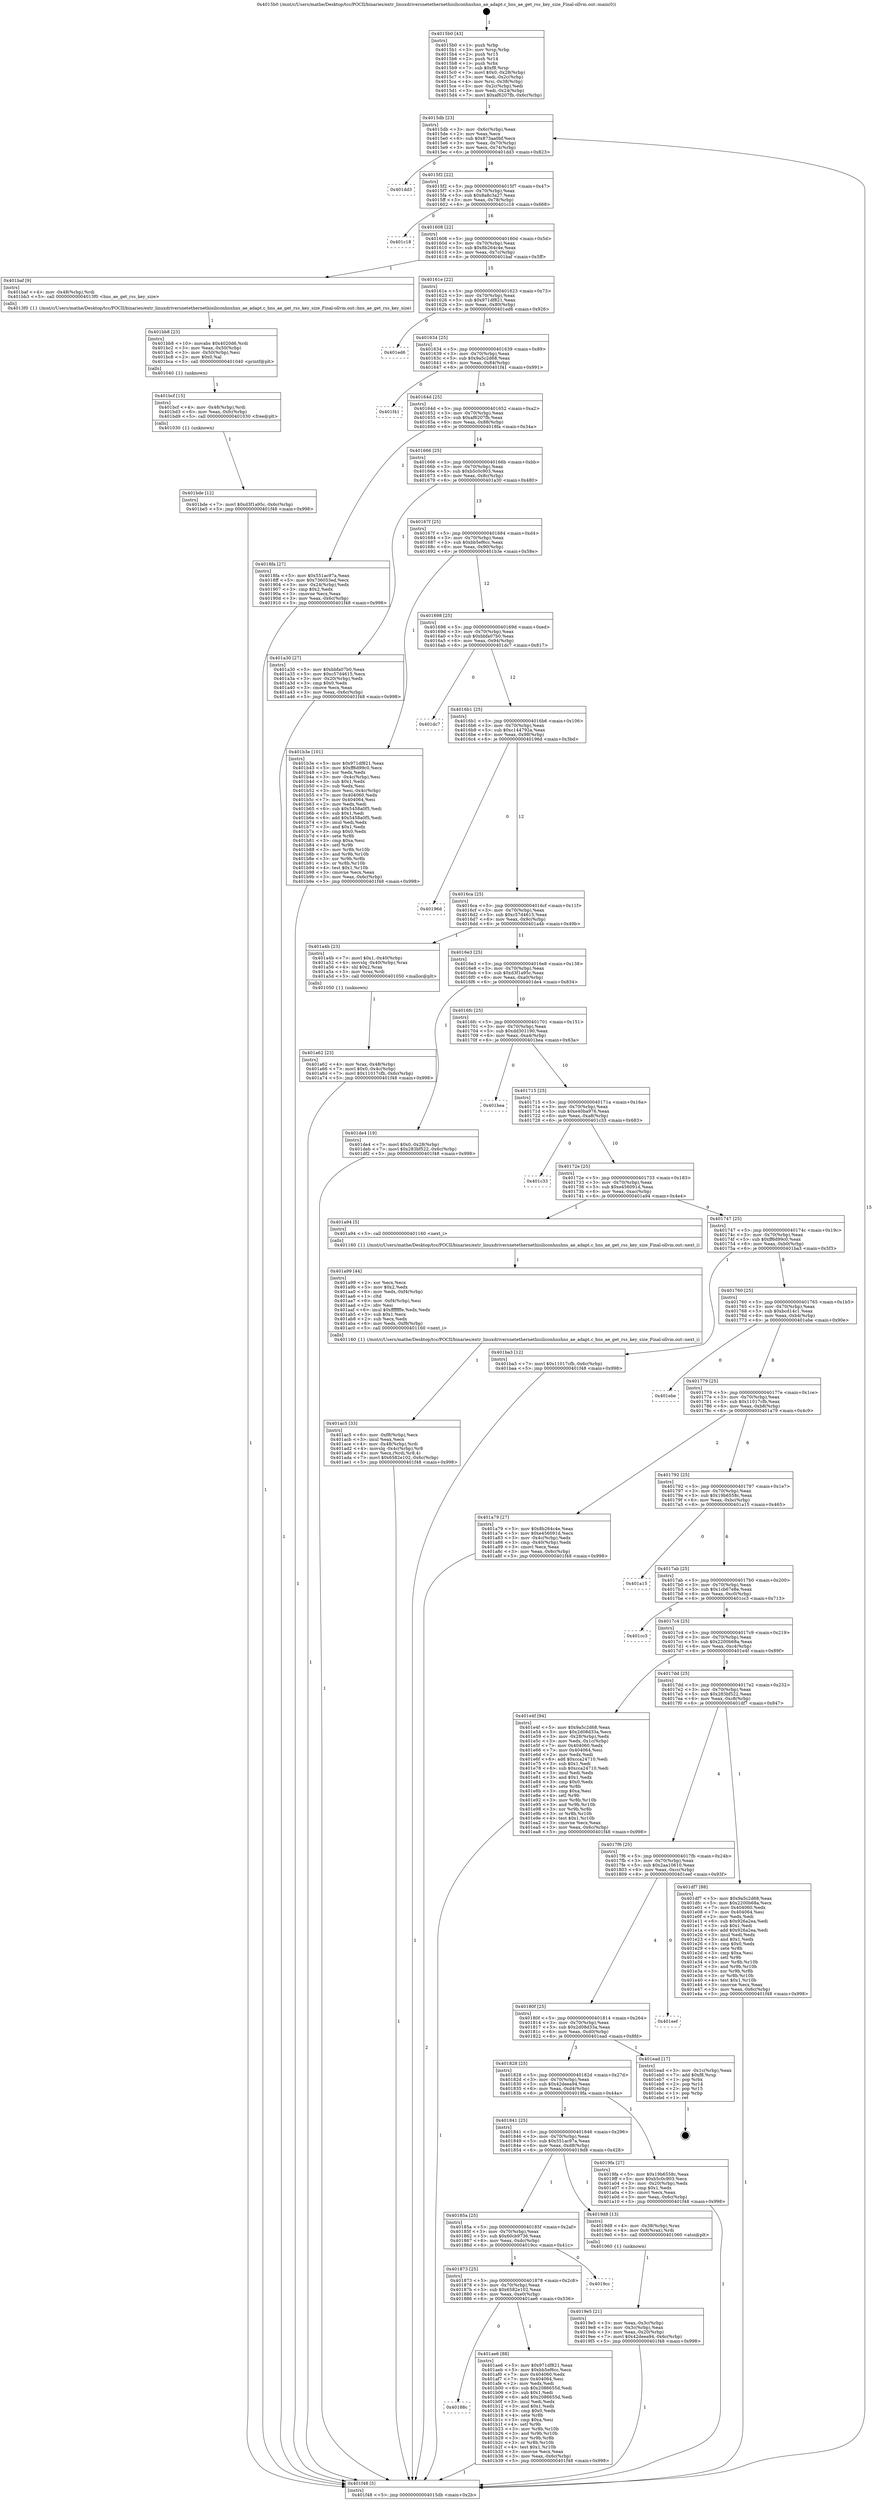 digraph "0x4015b0" {
  label = "0x4015b0 (/mnt/c/Users/mathe/Desktop/tcc/POCII/binaries/extr_linuxdriversnetethernethisiliconhnshns_ae_adapt.c_hns_ae_get_rss_key_size_Final-ollvm.out::main(0))"
  labelloc = "t"
  node[shape=record]

  Entry [label="",width=0.3,height=0.3,shape=circle,fillcolor=black,style=filled]
  "0x4015db" [label="{
     0x4015db [23]\l
     | [instrs]\l
     &nbsp;&nbsp;0x4015db \<+3\>: mov -0x6c(%rbp),%eax\l
     &nbsp;&nbsp;0x4015de \<+2\>: mov %eax,%ecx\l
     &nbsp;&nbsp;0x4015e0 \<+6\>: sub $0x873aa0bf,%ecx\l
     &nbsp;&nbsp;0x4015e6 \<+3\>: mov %eax,-0x70(%rbp)\l
     &nbsp;&nbsp;0x4015e9 \<+3\>: mov %ecx,-0x74(%rbp)\l
     &nbsp;&nbsp;0x4015ec \<+6\>: je 0000000000401dd3 \<main+0x823\>\l
  }"]
  "0x401dd3" [label="{
     0x401dd3\l
  }", style=dashed]
  "0x4015f2" [label="{
     0x4015f2 [22]\l
     | [instrs]\l
     &nbsp;&nbsp;0x4015f2 \<+5\>: jmp 00000000004015f7 \<main+0x47\>\l
     &nbsp;&nbsp;0x4015f7 \<+3\>: mov -0x70(%rbp),%eax\l
     &nbsp;&nbsp;0x4015fa \<+5\>: sub $0x8a8c3a27,%eax\l
     &nbsp;&nbsp;0x4015ff \<+3\>: mov %eax,-0x78(%rbp)\l
     &nbsp;&nbsp;0x401602 \<+6\>: je 0000000000401c18 \<main+0x668\>\l
  }"]
  Exit [label="",width=0.3,height=0.3,shape=circle,fillcolor=black,style=filled,peripheries=2]
  "0x401c18" [label="{
     0x401c18\l
  }", style=dashed]
  "0x401608" [label="{
     0x401608 [22]\l
     | [instrs]\l
     &nbsp;&nbsp;0x401608 \<+5\>: jmp 000000000040160d \<main+0x5d\>\l
     &nbsp;&nbsp;0x40160d \<+3\>: mov -0x70(%rbp),%eax\l
     &nbsp;&nbsp;0x401610 \<+5\>: sub $0x8b264c4e,%eax\l
     &nbsp;&nbsp;0x401615 \<+3\>: mov %eax,-0x7c(%rbp)\l
     &nbsp;&nbsp;0x401618 \<+6\>: je 0000000000401baf \<main+0x5ff\>\l
  }"]
  "0x401bde" [label="{
     0x401bde [12]\l
     | [instrs]\l
     &nbsp;&nbsp;0x401bde \<+7\>: movl $0xd3f1a95c,-0x6c(%rbp)\l
     &nbsp;&nbsp;0x401be5 \<+5\>: jmp 0000000000401f48 \<main+0x998\>\l
  }"]
  "0x401baf" [label="{
     0x401baf [9]\l
     | [instrs]\l
     &nbsp;&nbsp;0x401baf \<+4\>: mov -0x48(%rbp),%rdi\l
     &nbsp;&nbsp;0x401bb3 \<+5\>: call 00000000004013f0 \<hns_ae_get_rss_key_size\>\l
     | [calls]\l
     &nbsp;&nbsp;0x4013f0 \{1\} (/mnt/c/Users/mathe/Desktop/tcc/POCII/binaries/extr_linuxdriversnetethernethisiliconhnshns_ae_adapt.c_hns_ae_get_rss_key_size_Final-ollvm.out::hns_ae_get_rss_key_size)\l
  }"]
  "0x40161e" [label="{
     0x40161e [22]\l
     | [instrs]\l
     &nbsp;&nbsp;0x40161e \<+5\>: jmp 0000000000401623 \<main+0x73\>\l
     &nbsp;&nbsp;0x401623 \<+3\>: mov -0x70(%rbp),%eax\l
     &nbsp;&nbsp;0x401626 \<+5\>: sub $0x971df821,%eax\l
     &nbsp;&nbsp;0x40162b \<+3\>: mov %eax,-0x80(%rbp)\l
     &nbsp;&nbsp;0x40162e \<+6\>: je 0000000000401ed6 \<main+0x926\>\l
  }"]
  "0x401bcf" [label="{
     0x401bcf [15]\l
     | [instrs]\l
     &nbsp;&nbsp;0x401bcf \<+4\>: mov -0x48(%rbp),%rdi\l
     &nbsp;&nbsp;0x401bd3 \<+6\>: mov %eax,-0xfc(%rbp)\l
     &nbsp;&nbsp;0x401bd9 \<+5\>: call 0000000000401030 \<free@plt\>\l
     | [calls]\l
     &nbsp;&nbsp;0x401030 \{1\} (unknown)\l
  }"]
  "0x401ed6" [label="{
     0x401ed6\l
  }", style=dashed]
  "0x401634" [label="{
     0x401634 [25]\l
     | [instrs]\l
     &nbsp;&nbsp;0x401634 \<+5\>: jmp 0000000000401639 \<main+0x89\>\l
     &nbsp;&nbsp;0x401639 \<+3\>: mov -0x70(%rbp),%eax\l
     &nbsp;&nbsp;0x40163c \<+5\>: sub $0x9a5c2d68,%eax\l
     &nbsp;&nbsp;0x401641 \<+6\>: mov %eax,-0x84(%rbp)\l
     &nbsp;&nbsp;0x401647 \<+6\>: je 0000000000401f41 \<main+0x991\>\l
  }"]
  "0x401bb8" [label="{
     0x401bb8 [23]\l
     | [instrs]\l
     &nbsp;&nbsp;0x401bb8 \<+10\>: movabs $0x4020d6,%rdi\l
     &nbsp;&nbsp;0x401bc2 \<+3\>: mov %eax,-0x50(%rbp)\l
     &nbsp;&nbsp;0x401bc5 \<+3\>: mov -0x50(%rbp),%esi\l
     &nbsp;&nbsp;0x401bc8 \<+2\>: mov $0x0,%al\l
     &nbsp;&nbsp;0x401bca \<+5\>: call 0000000000401040 \<printf@plt\>\l
     | [calls]\l
     &nbsp;&nbsp;0x401040 \{1\} (unknown)\l
  }"]
  "0x401f41" [label="{
     0x401f41\l
  }", style=dashed]
  "0x40164d" [label="{
     0x40164d [25]\l
     | [instrs]\l
     &nbsp;&nbsp;0x40164d \<+5\>: jmp 0000000000401652 \<main+0xa2\>\l
     &nbsp;&nbsp;0x401652 \<+3\>: mov -0x70(%rbp),%eax\l
     &nbsp;&nbsp;0x401655 \<+5\>: sub $0xaf6207fb,%eax\l
     &nbsp;&nbsp;0x40165a \<+6\>: mov %eax,-0x88(%rbp)\l
     &nbsp;&nbsp;0x401660 \<+6\>: je 00000000004018fa \<main+0x34a\>\l
  }"]
  "0x40188c" [label="{
     0x40188c\l
  }", style=dashed]
  "0x4018fa" [label="{
     0x4018fa [27]\l
     | [instrs]\l
     &nbsp;&nbsp;0x4018fa \<+5\>: mov $0x551ac97a,%eax\l
     &nbsp;&nbsp;0x4018ff \<+5\>: mov $0x736053ed,%ecx\l
     &nbsp;&nbsp;0x401904 \<+3\>: mov -0x24(%rbp),%edx\l
     &nbsp;&nbsp;0x401907 \<+3\>: cmp $0x2,%edx\l
     &nbsp;&nbsp;0x40190a \<+3\>: cmovne %ecx,%eax\l
     &nbsp;&nbsp;0x40190d \<+3\>: mov %eax,-0x6c(%rbp)\l
     &nbsp;&nbsp;0x401910 \<+5\>: jmp 0000000000401f48 \<main+0x998\>\l
  }"]
  "0x401666" [label="{
     0x401666 [25]\l
     | [instrs]\l
     &nbsp;&nbsp;0x401666 \<+5\>: jmp 000000000040166b \<main+0xbb\>\l
     &nbsp;&nbsp;0x40166b \<+3\>: mov -0x70(%rbp),%eax\l
     &nbsp;&nbsp;0x40166e \<+5\>: sub $0xb5c0c903,%eax\l
     &nbsp;&nbsp;0x401673 \<+6\>: mov %eax,-0x8c(%rbp)\l
     &nbsp;&nbsp;0x401679 \<+6\>: je 0000000000401a30 \<main+0x480\>\l
  }"]
  "0x401f48" [label="{
     0x401f48 [5]\l
     | [instrs]\l
     &nbsp;&nbsp;0x401f48 \<+5\>: jmp 00000000004015db \<main+0x2b\>\l
  }"]
  "0x4015b0" [label="{
     0x4015b0 [43]\l
     | [instrs]\l
     &nbsp;&nbsp;0x4015b0 \<+1\>: push %rbp\l
     &nbsp;&nbsp;0x4015b1 \<+3\>: mov %rsp,%rbp\l
     &nbsp;&nbsp;0x4015b4 \<+2\>: push %r15\l
     &nbsp;&nbsp;0x4015b6 \<+2\>: push %r14\l
     &nbsp;&nbsp;0x4015b8 \<+1\>: push %rbx\l
     &nbsp;&nbsp;0x4015b9 \<+7\>: sub $0xf8,%rsp\l
     &nbsp;&nbsp;0x4015c0 \<+7\>: movl $0x0,-0x28(%rbp)\l
     &nbsp;&nbsp;0x4015c7 \<+3\>: mov %edi,-0x2c(%rbp)\l
     &nbsp;&nbsp;0x4015ca \<+4\>: mov %rsi,-0x38(%rbp)\l
     &nbsp;&nbsp;0x4015ce \<+3\>: mov -0x2c(%rbp),%edi\l
     &nbsp;&nbsp;0x4015d1 \<+3\>: mov %edi,-0x24(%rbp)\l
     &nbsp;&nbsp;0x4015d4 \<+7\>: movl $0xaf6207fb,-0x6c(%rbp)\l
  }"]
  "0x401ae6" [label="{
     0x401ae6 [88]\l
     | [instrs]\l
     &nbsp;&nbsp;0x401ae6 \<+5\>: mov $0x971df821,%eax\l
     &nbsp;&nbsp;0x401aeb \<+5\>: mov $0xbb5ef6cc,%ecx\l
     &nbsp;&nbsp;0x401af0 \<+7\>: mov 0x404060,%edx\l
     &nbsp;&nbsp;0x401af7 \<+7\>: mov 0x404064,%esi\l
     &nbsp;&nbsp;0x401afe \<+2\>: mov %edx,%edi\l
     &nbsp;&nbsp;0x401b00 \<+6\>: sub $0x2086655d,%edi\l
     &nbsp;&nbsp;0x401b06 \<+3\>: sub $0x1,%edi\l
     &nbsp;&nbsp;0x401b09 \<+6\>: add $0x2086655d,%edi\l
     &nbsp;&nbsp;0x401b0f \<+3\>: imul %edi,%edx\l
     &nbsp;&nbsp;0x401b12 \<+3\>: and $0x1,%edx\l
     &nbsp;&nbsp;0x401b15 \<+3\>: cmp $0x0,%edx\l
     &nbsp;&nbsp;0x401b18 \<+4\>: sete %r8b\l
     &nbsp;&nbsp;0x401b1c \<+3\>: cmp $0xa,%esi\l
     &nbsp;&nbsp;0x401b1f \<+4\>: setl %r9b\l
     &nbsp;&nbsp;0x401b23 \<+3\>: mov %r8b,%r10b\l
     &nbsp;&nbsp;0x401b26 \<+3\>: and %r9b,%r10b\l
     &nbsp;&nbsp;0x401b29 \<+3\>: xor %r9b,%r8b\l
     &nbsp;&nbsp;0x401b2c \<+3\>: or %r8b,%r10b\l
     &nbsp;&nbsp;0x401b2f \<+4\>: test $0x1,%r10b\l
     &nbsp;&nbsp;0x401b33 \<+3\>: cmovne %ecx,%eax\l
     &nbsp;&nbsp;0x401b36 \<+3\>: mov %eax,-0x6c(%rbp)\l
     &nbsp;&nbsp;0x401b39 \<+5\>: jmp 0000000000401f48 \<main+0x998\>\l
  }"]
  "0x401a30" [label="{
     0x401a30 [27]\l
     | [instrs]\l
     &nbsp;&nbsp;0x401a30 \<+5\>: mov $0xbbfa07b0,%eax\l
     &nbsp;&nbsp;0x401a35 \<+5\>: mov $0xc57d4615,%ecx\l
     &nbsp;&nbsp;0x401a3a \<+3\>: mov -0x20(%rbp),%edx\l
     &nbsp;&nbsp;0x401a3d \<+3\>: cmp $0x0,%edx\l
     &nbsp;&nbsp;0x401a40 \<+3\>: cmove %ecx,%eax\l
     &nbsp;&nbsp;0x401a43 \<+3\>: mov %eax,-0x6c(%rbp)\l
     &nbsp;&nbsp;0x401a46 \<+5\>: jmp 0000000000401f48 \<main+0x998\>\l
  }"]
  "0x40167f" [label="{
     0x40167f [25]\l
     | [instrs]\l
     &nbsp;&nbsp;0x40167f \<+5\>: jmp 0000000000401684 \<main+0xd4\>\l
     &nbsp;&nbsp;0x401684 \<+3\>: mov -0x70(%rbp),%eax\l
     &nbsp;&nbsp;0x401687 \<+5\>: sub $0xbb5ef6cc,%eax\l
     &nbsp;&nbsp;0x40168c \<+6\>: mov %eax,-0x90(%rbp)\l
     &nbsp;&nbsp;0x401692 \<+6\>: je 0000000000401b3e \<main+0x58e\>\l
  }"]
  "0x401873" [label="{
     0x401873 [25]\l
     | [instrs]\l
     &nbsp;&nbsp;0x401873 \<+5\>: jmp 0000000000401878 \<main+0x2c8\>\l
     &nbsp;&nbsp;0x401878 \<+3\>: mov -0x70(%rbp),%eax\l
     &nbsp;&nbsp;0x40187b \<+5\>: sub $0x6582e102,%eax\l
     &nbsp;&nbsp;0x401880 \<+6\>: mov %eax,-0xe0(%rbp)\l
     &nbsp;&nbsp;0x401886 \<+6\>: je 0000000000401ae6 \<main+0x536\>\l
  }"]
  "0x401b3e" [label="{
     0x401b3e [101]\l
     | [instrs]\l
     &nbsp;&nbsp;0x401b3e \<+5\>: mov $0x971df821,%eax\l
     &nbsp;&nbsp;0x401b43 \<+5\>: mov $0xff6d99c0,%ecx\l
     &nbsp;&nbsp;0x401b48 \<+2\>: xor %edx,%edx\l
     &nbsp;&nbsp;0x401b4a \<+3\>: mov -0x4c(%rbp),%esi\l
     &nbsp;&nbsp;0x401b4d \<+3\>: sub $0x1,%edx\l
     &nbsp;&nbsp;0x401b50 \<+2\>: sub %edx,%esi\l
     &nbsp;&nbsp;0x401b52 \<+3\>: mov %esi,-0x4c(%rbp)\l
     &nbsp;&nbsp;0x401b55 \<+7\>: mov 0x404060,%edx\l
     &nbsp;&nbsp;0x401b5c \<+7\>: mov 0x404064,%esi\l
     &nbsp;&nbsp;0x401b63 \<+2\>: mov %edx,%edi\l
     &nbsp;&nbsp;0x401b65 \<+6\>: sub $0x5458a0f5,%edi\l
     &nbsp;&nbsp;0x401b6b \<+3\>: sub $0x1,%edi\l
     &nbsp;&nbsp;0x401b6e \<+6\>: add $0x5458a0f5,%edi\l
     &nbsp;&nbsp;0x401b74 \<+3\>: imul %edi,%edx\l
     &nbsp;&nbsp;0x401b77 \<+3\>: and $0x1,%edx\l
     &nbsp;&nbsp;0x401b7a \<+3\>: cmp $0x0,%edx\l
     &nbsp;&nbsp;0x401b7d \<+4\>: sete %r8b\l
     &nbsp;&nbsp;0x401b81 \<+3\>: cmp $0xa,%esi\l
     &nbsp;&nbsp;0x401b84 \<+4\>: setl %r9b\l
     &nbsp;&nbsp;0x401b88 \<+3\>: mov %r8b,%r10b\l
     &nbsp;&nbsp;0x401b8b \<+3\>: and %r9b,%r10b\l
     &nbsp;&nbsp;0x401b8e \<+3\>: xor %r9b,%r8b\l
     &nbsp;&nbsp;0x401b91 \<+3\>: or %r8b,%r10b\l
     &nbsp;&nbsp;0x401b94 \<+4\>: test $0x1,%r10b\l
     &nbsp;&nbsp;0x401b98 \<+3\>: cmovne %ecx,%eax\l
     &nbsp;&nbsp;0x401b9b \<+3\>: mov %eax,-0x6c(%rbp)\l
     &nbsp;&nbsp;0x401b9e \<+5\>: jmp 0000000000401f48 \<main+0x998\>\l
  }"]
  "0x401698" [label="{
     0x401698 [25]\l
     | [instrs]\l
     &nbsp;&nbsp;0x401698 \<+5\>: jmp 000000000040169d \<main+0xed\>\l
     &nbsp;&nbsp;0x40169d \<+3\>: mov -0x70(%rbp),%eax\l
     &nbsp;&nbsp;0x4016a0 \<+5\>: sub $0xbbfa07b0,%eax\l
     &nbsp;&nbsp;0x4016a5 \<+6\>: mov %eax,-0x94(%rbp)\l
     &nbsp;&nbsp;0x4016ab \<+6\>: je 0000000000401dc7 \<main+0x817\>\l
  }"]
  "0x4019cc" [label="{
     0x4019cc\l
  }", style=dashed]
  "0x401dc7" [label="{
     0x401dc7\l
  }", style=dashed]
  "0x4016b1" [label="{
     0x4016b1 [25]\l
     | [instrs]\l
     &nbsp;&nbsp;0x4016b1 \<+5\>: jmp 00000000004016b6 \<main+0x106\>\l
     &nbsp;&nbsp;0x4016b6 \<+3\>: mov -0x70(%rbp),%eax\l
     &nbsp;&nbsp;0x4016b9 \<+5\>: sub $0xc144792a,%eax\l
     &nbsp;&nbsp;0x4016be \<+6\>: mov %eax,-0x98(%rbp)\l
     &nbsp;&nbsp;0x4016c4 \<+6\>: je 000000000040196d \<main+0x3bd\>\l
  }"]
  "0x401ac5" [label="{
     0x401ac5 [33]\l
     | [instrs]\l
     &nbsp;&nbsp;0x401ac5 \<+6\>: mov -0xf8(%rbp),%ecx\l
     &nbsp;&nbsp;0x401acb \<+3\>: imul %eax,%ecx\l
     &nbsp;&nbsp;0x401ace \<+4\>: mov -0x48(%rbp),%rdi\l
     &nbsp;&nbsp;0x401ad2 \<+4\>: movslq -0x4c(%rbp),%r8\l
     &nbsp;&nbsp;0x401ad6 \<+4\>: mov %ecx,(%rdi,%r8,4)\l
     &nbsp;&nbsp;0x401ada \<+7\>: movl $0x6582e102,-0x6c(%rbp)\l
     &nbsp;&nbsp;0x401ae1 \<+5\>: jmp 0000000000401f48 \<main+0x998\>\l
  }"]
  "0x40196d" [label="{
     0x40196d\l
  }", style=dashed]
  "0x4016ca" [label="{
     0x4016ca [25]\l
     | [instrs]\l
     &nbsp;&nbsp;0x4016ca \<+5\>: jmp 00000000004016cf \<main+0x11f\>\l
     &nbsp;&nbsp;0x4016cf \<+3\>: mov -0x70(%rbp),%eax\l
     &nbsp;&nbsp;0x4016d2 \<+5\>: sub $0xc57d4615,%eax\l
     &nbsp;&nbsp;0x4016d7 \<+6\>: mov %eax,-0x9c(%rbp)\l
     &nbsp;&nbsp;0x4016dd \<+6\>: je 0000000000401a4b \<main+0x49b\>\l
  }"]
  "0x401a99" [label="{
     0x401a99 [44]\l
     | [instrs]\l
     &nbsp;&nbsp;0x401a99 \<+2\>: xor %ecx,%ecx\l
     &nbsp;&nbsp;0x401a9b \<+5\>: mov $0x2,%edx\l
     &nbsp;&nbsp;0x401aa0 \<+6\>: mov %edx,-0xf4(%rbp)\l
     &nbsp;&nbsp;0x401aa6 \<+1\>: cltd\l
     &nbsp;&nbsp;0x401aa7 \<+6\>: mov -0xf4(%rbp),%esi\l
     &nbsp;&nbsp;0x401aad \<+2\>: idiv %esi\l
     &nbsp;&nbsp;0x401aaf \<+6\>: imul $0xfffffffe,%edx,%edx\l
     &nbsp;&nbsp;0x401ab5 \<+3\>: sub $0x1,%ecx\l
     &nbsp;&nbsp;0x401ab8 \<+2\>: sub %ecx,%edx\l
     &nbsp;&nbsp;0x401aba \<+6\>: mov %edx,-0xf8(%rbp)\l
     &nbsp;&nbsp;0x401ac0 \<+5\>: call 0000000000401160 \<next_i\>\l
     | [calls]\l
     &nbsp;&nbsp;0x401160 \{1\} (/mnt/c/Users/mathe/Desktop/tcc/POCII/binaries/extr_linuxdriversnetethernethisiliconhnshns_ae_adapt.c_hns_ae_get_rss_key_size_Final-ollvm.out::next_i)\l
  }"]
  "0x401a4b" [label="{
     0x401a4b [23]\l
     | [instrs]\l
     &nbsp;&nbsp;0x401a4b \<+7\>: movl $0x1,-0x40(%rbp)\l
     &nbsp;&nbsp;0x401a52 \<+4\>: movslq -0x40(%rbp),%rax\l
     &nbsp;&nbsp;0x401a56 \<+4\>: shl $0x2,%rax\l
     &nbsp;&nbsp;0x401a5a \<+3\>: mov %rax,%rdi\l
     &nbsp;&nbsp;0x401a5d \<+5\>: call 0000000000401050 \<malloc@plt\>\l
     | [calls]\l
     &nbsp;&nbsp;0x401050 \{1\} (unknown)\l
  }"]
  "0x4016e3" [label="{
     0x4016e3 [25]\l
     | [instrs]\l
     &nbsp;&nbsp;0x4016e3 \<+5\>: jmp 00000000004016e8 \<main+0x138\>\l
     &nbsp;&nbsp;0x4016e8 \<+3\>: mov -0x70(%rbp),%eax\l
     &nbsp;&nbsp;0x4016eb \<+5\>: sub $0xd3f1a95c,%eax\l
     &nbsp;&nbsp;0x4016f0 \<+6\>: mov %eax,-0xa0(%rbp)\l
     &nbsp;&nbsp;0x4016f6 \<+6\>: je 0000000000401de4 \<main+0x834\>\l
  }"]
  "0x401a62" [label="{
     0x401a62 [23]\l
     | [instrs]\l
     &nbsp;&nbsp;0x401a62 \<+4\>: mov %rax,-0x48(%rbp)\l
     &nbsp;&nbsp;0x401a66 \<+7\>: movl $0x0,-0x4c(%rbp)\l
     &nbsp;&nbsp;0x401a6d \<+7\>: movl $0x11017cfb,-0x6c(%rbp)\l
     &nbsp;&nbsp;0x401a74 \<+5\>: jmp 0000000000401f48 \<main+0x998\>\l
  }"]
  "0x401de4" [label="{
     0x401de4 [19]\l
     | [instrs]\l
     &nbsp;&nbsp;0x401de4 \<+7\>: movl $0x0,-0x28(%rbp)\l
     &nbsp;&nbsp;0x401deb \<+7\>: movl $0x283bf522,-0x6c(%rbp)\l
     &nbsp;&nbsp;0x401df2 \<+5\>: jmp 0000000000401f48 \<main+0x998\>\l
  }"]
  "0x4016fc" [label="{
     0x4016fc [25]\l
     | [instrs]\l
     &nbsp;&nbsp;0x4016fc \<+5\>: jmp 0000000000401701 \<main+0x151\>\l
     &nbsp;&nbsp;0x401701 \<+3\>: mov -0x70(%rbp),%eax\l
     &nbsp;&nbsp;0x401704 \<+5\>: sub $0xdd301190,%eax\l
     &nbsp;&nbsp;0x401709 \<+6\>: mov %eax,-0xa4(%rbp)\l
     &nbsp;&nbsp;0x40170f \<+6\>: je 0000000000401bea \<main+0x63a\>\l
  }"]
  "0x4019e5" [label="{
     0x4019e5 [21]\l
     | [instrs]\l
     &nbsp;&nbsp;0x4019e5 \<+3\>: mov %eax,-0x3c(%rbp)\l
     &nbsp;&nbsp;0x4019e8 \<+3\>: mov -0x3c(%rbp),%eax\l
     &nbsp;&nbsp;0x4019eb \<+3\>: mov %eax,-0x20(%rbp)\l
     &nbsp;&nbsp;0x4019ee \<+7\>: movl $0x42deea94,-0x6c(%rbp)\l
     &nbsp;&nbsp;0x4019f5 \<+5\>: jmp 0000000000401f48 \<main+0x998\>\l
  }"]
  "0x401bea" [label="{
     0x401bea\l
  }", style=dashed]
  "0x401715" [label="{
     0x401715 [25]\l
     | [instrs]\l
     &nbsp;&nbsp;0x401715 \<+5\>: jmp 000000000040171a \<main+0x16a\>\l
     &nbsp;&nbsp;0x40171a \<+3\>: mov -0x70(%rbp),%eax\l
     &nbsp;&nbsp;0x40171d \<+5\>: sub $0xe40ba976,%eax\l
     &nbsp;&nbsp;0x401722 \<+6\>: mov %eax,-0xa8(%rbp)\l
     &nbsp;&nbsp;0x401728 \<+6\>: je 0000000000401c33 \<main+0x683\>\l
  }"]
  "0x40185a" [label="{
     0x40185a [25]\l
     | [instrs]\l
     &nbsp;&nbsp;0x40185a \<+5\>: jmp 000000000040185f \<main+0x2af\>\l
     &nbsp;&nbsp;0x40185f \<+3\>: mov -0x70(%rbp),%eax\l
     &nbsp;&nbsp;0x401862 \<+5\>: sub $0x60cb9736,%eax\l
     &nbsp;&nbsp;0x401867 \<+6\>: mov %eax,-0xdc(%rbp)\l
     &nbsp;&nbsp;0x40186d \<+6\>: je 00000000004019cc \<main+0x41c\>\l
  }"]
  "0x401c33" [label="{
     0x401c33\l
  }", style=dashed]
  "0x40172e" [label="{
     0x40172e [25]\l
     | [instrs]\l
     &nbsp;&nbsp;0x40172e \<+5\>: jmp 0000000000401733 \<main+0x183\>\l
     &nbsp;&nbsp;0x401733 \<+3\>: mov -0x70(%rbp),%eax\l
     &nbsp;&nbsp;0x401736 \<+5\>: sub $0xe456091d,%eax\l
     &nbsp;&nbsp;0x40173b \<+6\>: mov %eax,-0xac(%rbp)\l
     &nbsp;&nbsp;0x401741 \<+6\>: je 0000000000401a94 \<main+0x4e4\>\l
  }"]
  "0x4019d8" [label="{
     0x4019d8 [13]\l
     | [instrs]\l
     &nbsp;&nbsp;0x4019d8 \<+4\>: mov -0x38(%rbp),%rax\l
     &nbsp;&nbsp;0x4019dc \<+4\>: mov 0x8(%rax),%rdi\l
     &nbsp;&nbsp;0x4019e0 \<+5\>: call 0000000000401060 \<atoi@plt\>\l
     | [calls]\l
     &nbsp;&nbsp;0x401060 \{1\} (unknown)\l
  }"]
  "0x401a94" [label="{
     0x401a94 [5]\l
     | [instrs]\l
     &nbsp;&nbsp;0x401a94 \<+5\>: call 0000000000401160 \<next_i\>\l
     | [calls]\l
     &nbsp;&nbsp;0x401160 \{1\} (/mnt/c/Users/mathe/Desktop/tcc/POCII/binaries/extr_linuxdriversnetethernethisiliconhnshns_ae_adapt.c_hns_ae_get_rss_key_size_Final-ollvm.out::next_i)\l
  }"]
  "0x401747" [label="{
     0x401747 [25]\l
     | [instrs]\l
     &nbsp;&nbsp;0x401747 \<+5\>: jmp 000000000040174c \<main+0x19c\>\l
     &nbsp;&nbsp;0x40174c \<+3\>: mov -0x70(%rbp),%eax\l
     &nbsp;&nbsp;0x40174f \<+5\>: sub $0xff6d99c0,%eax\l
     &nbsp;&nbsp;0x401754 \<+6\>: mov %eax,-0xb0(%rbp)\l
     &nbsp;&nbsp;0x40175a \<+6\>: je 0000000000401ba3 \<main+0x5f3\>\l
  }"]
  "0x401841" [label="{
     0x401841 [25]\l
     | [instrs]\l
     &nbsp;&nbsp;0x401841 \<+5\>: jmp 0000000000401846 \<main+0x296\>\l
     &nbsp;&nbsp;0x401846 \<+3\>: mov -0x70(%rbp),%eax\l
     &nbsp;&nbsp;0x401849 \<+5\>: sub $0x551ac97a,%eax\l
     &nbsp;&nbsp;0x40184e \<+6\>: mov %eax,-0xd8(%rbp)\l
     &nbsp;&nbsp;0x401854 \<+6\>: je 00000000004019d8 \<main+0x428\>\l
  }"]
  "0x401ba3" [label="{
     0x401ba3 [12]\l
     | [instrs]\l
     &nbsp;&nbsp;0x401ba3 \<+7\>: movl $0x11017cfb,-0x6c(%rbp)\l
     &nbsp;&nbsp;0x401baa \<+5\>: jmp 0000000000401f48 \<main+0x998\>\l
  }"]
  "0x401760" [label="{
     0x401760 [25]\l
     | [instrs]\l
     &nbsp;&nbsp;0x401760 \<+5\>: jmp 0000000000401765 \<main+0x1b5\>\l
     &nbsp;&nbsp;0x401765 \<+3\>: mov -0x70(%rbp),%eax\l
     &nbsp;&nbsp;0x401768 \<+5\>: sub $0xbcd14c1,%eax\l
     &nbsp;&nbsp;0x40176d \<+6\>: mov %eax,-0xb4(%rbp)\l
     &nbsp;&nbsp;0x401773 \<+6\>: je 0000000000401ebe \<main+0x90e\>\l
  }"]
  "0x4019fa" [label="{
     0x4019fa [27]\l
     | [instrs]\l
     &nbsp;&nbsp;0x4019fa \<+5\>: mov $0x19b6558c,%eax\l
     &nbsp;&nbsp;0x4019ff \<+5\>: mov $0xb5c0c903,%ecx\l
     &nbsp;&nbsp;0x401a04 \<+3\>: mov -0x20(%rbp),%edx\l
     &nbsp;&nbsp;0x401a07 \<+3\>: cmp $0x1,%edx\l
     &nbsp;&nbsp;0x401a0a \<+3\>: cmovl %ecx,%eax\l
     &nbsp;&nbsp;0x401a0d \<+3\>: mov %eax,-0x6c(%rbp)\l
     &nbsp;&nbsp;0x401a10 \<+5\>: jmp 0000000000401f48 \<main+0x998\>\l
  }"]
  "0x401ebe" [label="{
     0x401ebe\l
  }", style=dashed]
  "0x401779" [label="{
     0x401779 [25]\l
     | [instrs]\l
     &nbsp;&nbsp;0x401779 \<+5\>: jmp 000000000040177e \<main+0x1ce\>\l
     &nbsp;&nbsp;0x40177e \<+3\>: mov -0x70(%rbp),%eax\l
     &nbsp;&nbsp;0x401781 \<+5\>: sub $0x11017cfb,%eax\l
     &nbsp;&nbsp;0x401786 \<+6\>: mov %eax,-0xb8(%rbp)\l
     &nbsp;&nbsp;0x40178c \<+6\>: je 0000000000401a79 \<main+0x4c9\>\l
  }"]
  "0x401828" [label="{
     0x401828 [25]\l
     | [instrs]\l
     &nbsp;&nbsp;0x401828 \<+5\>: jmp 000000000040182d \<main+0x27d\>\l
     &nbsp;&nbsp;0x40182d \<+3\>: mov -0x70(%rbp),%eax\l
     &nbsp;&nbsp;0x401830 \<+5\>: sub $0x42deea94,%eax\l
     &nbsp;&nbsp;0x401835 \<+6\>: mov %eax,-0xd4(%rbp)\l
     &nbsp;&nbsp;0x40183b \<+6\>: je 00000000004019fa \<main+0x44a\>\l
  }"]
  "0x401a79" [label="{
     0x401a79 [27]\l
     | [instrs]\l
     &nbsp;&nbsp;0x401a79 \<+5\>: mov $0x8b264c4e,%eax\l
     &nbsp;&nbsp;0x401a7e \<+5\>: mov $0xe456091d,%ecx\l
     &nbsp;&nbsp;0x401a83 \<+3\>: mov -0x4c(%rbp),%edx\l
     &nbsp;&nbsp;0x401a86 \<+3\>: cmp -0x40(%rbp),%edx\l
     &nbsp;&nbsp;0x401a89 \<+3\>: cmovl %ecx,%eax\l
     &nbsp;&nbsp;0x401a8c \<+3\>: mov %eax,-0x6c(%rbp)\l
     &nbsp;&nbsp;0x401a8f \<+5\>: jmp 0000000000401f48 \<main+0x998\>\l
  }"]
  "0x401792" [label="{
     0x401792 [25]\l
     | [instrs]\l
     &nbsp;&nbsp;0x401792 \<+5\>: jmp 0000000000401797 \<main+0x1e7\>\l
     &nbsp;&nbsp;0x401797 \<+3\>: mov -0x70(%rbp),%eax\l
     &nbsp;&nbsp;0x40179a \<+5\>: sub $0x19b6558c,%eax\l
     &nbsp;&nbsp;0x40179f \<+6\>: mov %eax,-0xbc(%rbp)\l
     &nbsp;&nbsp;0x4017a5 \<+6\>: je 0000000000401a15 \<main+0x465\>\l
  }"]
  "0x401ead" [label="{
     0x401ead [17]\l
     | [instrs]\l
     &nbsp;&nbsp;0x401ead \<+3\>: mov -0x1c(%rbp),%eax\l
     &nbsp;&nbsp;0x401eb0 \<+7\>: add $0xf8,%rsp\l
     &nbsp;&nbsp;0x401eb7 \<+1\>: pop %rbx\l
     &nbsp;&nbsp;0x401eb8 \<+2\>: pop %r14\l
     &nbsp;&nbsp;0x401eba \<+2\>: pop %r15\l
     &nbsp;&nbsp;0x401ebc \<+1\>: pop %rbp\l
     &nbsp;&nbsp;0x401ebd \<+1\>: ret\l
  }"]
  "0x401a15" [label="{
     0x401a15\l
  }", style=dashed]
  "0x4017ab" [label="{
     0x4017ab [25]\l
     | [instrs]\l
     &nbsp;&nbsp;0x4017ab \<+5\>: jmp 00000000004017b0 \<main+0x200\>\l
     &nbsp;&nbsp;0x4017b0 \<+3\>: mov -0x70(%rbp),%eax\l
     &nbsp;&nbsp;0x4017b3 \<+5\>: sub $0x1cb67e8e,%eax\l
     &nbsp;&nbsp;0x4017b8 \<+6\>: mov %eax,-0xc0(%rbp)\l
     &nbsp;&nbsp;0x4017be \<+6\>: je 0000000000401cc3 \<main+0x713\>\l
  }"]
  "0x40180f" [label="{
     0x40180f [25]\l
     | [instrs]\l
     &nbsp;&nbsp;0x40180f \<+5\>: jmp 0000000000401814 \<main+0x264\>\l
     &nbsp;&nbsp;0x401814 \<+3\>: mov -0x70(%rbp),%eax\l
     &nbsp;&nbsp;0x401817 \<+5\>: sub $0x2d08d33a,%eax\l
     &nbsp;&nbsp;0x40181c \<+6\>: mov %eax,-0xd0(%rbp)\l
     &nbsp;&nbsp;0x401822 \<+6\>: je 0000000000401ead \<main+0x8fd\>\l
  }"]
  "0x401cc3" [label="{
     0x401cc3\l
  }", style=dashed]
  "0x4017c4" [label="{
     0x4017c4 [25]\l
     | [instrs]\l
     &nbsp;&nbsp;0x4017c4 \<+5\>: jmp 00000000004017c9 \<main+0x219\>\l
     &nbsp;&nbsp;0x4017c9 \<+3\>: mov -0x70(%rbp),%eax\l
     &nbsp;&nbsp;0x4017cc \<+5\>: sub $0x2200b68a,%eax\l
     &nbsp;&nbsp;0x4017d1 \<+6\>: mov %eax,-0xc4(%rbp)\l
     &nbsp;&nbsp;0x4017d7 \<+6\>: je 0000000000401e4f \<main+0x89f\>\l
  }"]
  "0x401eef" [label="{
     0x401eef\l
  }", style=dashed]
  "0x401e4f" [label="{
     0x401e4f [94]\l
     | [instrs]\l
     &nbsp;&nbsp;0x401e4f \<+5\>: mov $0x9a5c2d68,%eax\l
     &nbsp;&nbsp;0x401e54 \<+5\>: mov $0x2d08d33a,%ecx\l
     &nbsp;&nbsp;0x401e59 \<+3\>: mov -0x28(%rbp),%edx\l
     &nbsp;&nbsp;0x401e5c \<+3\>: mov %edx,-0x1c(%rbp)\l
     &nbsp;&nbsp;0x401e5f \<+7\>: mov 0x404060,%edx\l
     &nbsp;&nbsp;0x401e66 \<+7\>: mov 0x404064,%esi\l
     &nbsp;&nbsp;0x401e6d \<+2\>: mov %edx,%edi\l
     &nbsp;&nbsp;0x401e6f \<+6\>: add $0xcca24710,%edi\l
     &nbsp;&nbsp;0x401e75 \<+3\>: sub $0x1,%edi\l
     &nbsp;&nbsp;0x401e78 \<+6\>: sub $0xcca24710,%edi\l
     &nbsp;&nbsp;0x401e7e \<+3\>: imul %edi,%edx\l
     &nbsp;&nbsp;0x401e81 \<+3\>: and $0x1,%edx\l
     &nbsp;&nbsp;0x401e84 \<+3\>: cmp $0x0,%edx\l
     &nbsp;&nbsp;0x401e87 \<+4\>: sete %r8b\l
     &nbsp;&nbsp;0x401e8b \<+3\>: cmp $0xa,%esi\l
     &nbsp;&nbsp;0x401e8e \<+4\>: setl %r9b\l
     &nbsp;&nbsp;0x401e92 \<+3\>: mov %r8b,%r10b\l
     &nbsp;&nbsp;0x401e95 \<+3\>: and %r9b,%r10b\l
     &nbsp;&nbsp;0x401e98 \<+3\>: xor %r9b,%r8b\l
     &nbsp;&nbsp;0x401e9b \<+3\>: or %r8b,%r10b\l
     &nbsp;&nbsp;0x401e9e \<+4\>: test $0x1,%r10b\l
     &nbsp;&nbsp;0x401ea2 \<+3\>: cmovne %ecx,%eax\l
     &nbsp;&nbsp;0x401ea5 \<+3\>: mov %eax,-0x6c(%rbp)\l
     &nbsp;&nbsp;0x401ea8 \<+5\>: jmp 0000000000401f48 \<main+0x998\>\l
  }"]
  "0x4017dd" [label="{
     0x4017dd [25]\l
     | [instrs]\l
     &nbsp;&nbsp;0x4017dd \<+5\>: jmp 00000000004017e2 \<main+0x232\>\l
     &nbsp;&nbsp;0x4017e2 \<+3\>: mov -0x70(%rbp),%eax\l
     &nbsp;&nbsp;0x4017e5 \<+5\>: sub $0x283bf522,%eax\l
     &nbsp;&nbsp;0x4017ea \<+6\>: mov %eax,-0xc8(%rbp)\l
     &nbsp;&nbsp;0x4017f0 \<+6\>: je 0000000000401df7 \<main+0x847\>\l
  }"]
  "0x4017f6" [label="{
     0x4017f6 [25]\l
     | [instrs]\l
     &nbsp;&nbsp;0x4017f6 \<+5\>: jmp 00000000004017fb \<main+0x24b\>\l
     &nbsp;&nbsp;0x4017fb \<+3\>: mov -0x70(%rbp),%eax\l
     &nbsp;&nbsp;0x4017fe \<+5\>: sub $0x2aa10610,%eax\l
     &nbsp;&nbsp;0x401803 \<+6\>: mov %eax,-0xcc(%rbp)\l
     &nbsp;&nbsp;0x401809 \<+6\>: je 0000000000401eef \<main+0x93f\>\l
  }"]
  "0x401df7" [label="{
     0x401df7 [88]\l
     | [instrs]\l
     &nbsp;&nbsp;0x401df7 \<+5\>: mov $0x9a5c2d68,%eax\l
     &nbsp;&nbsp;0x401dfc \<+5\>: mov $0x2200b68a,%ecx\l
     &nbsp;&nbsp;0x401e01 \<+7\>: mov 0x404060,%edx\l
     &nbsp;&nbsp;0x401e08 \<+7\>: mov 0x404064,%esi\l
     &nbsp;&nbsp;0x401e0f \<+2\>: mov %edx,%edi\l
     &nbsp;&nbsp;0x401e11 \<+6\>: sub $0x926a2ea,%edi\l
     &nbsp;&nbsp;0x401e17 \<+3\>: sub $0x1,%edi\l
     &nbsp;&nbsp;0x401e1a \<+6\>: add $0x926a2ea,%edi\l
     &nbsp;&nbsp;0x401e20 \<+3\>: imul %edi,%edx\l
     &nbsp;&nbsp;0x401e23 \<+3\>: and $0x1,%edx\l
     &nbsp;&nbsp;0x401e26 \<+3\>: cmp $0x0,%edx\l
     &nbsp;&nbsp;0x401e29 \<+4\>: sete %r8b\l
     &nbsp;&nbsp;0x401e2d \<+3\>: cmp $0xa,%esi\l
     &nbsp;&nbsp;0x401e30 \<+4\>: setl %r9b\l
     &nbsp;&nbsp;0x401e34 \<+3\>: mov %r8b,%r10b\l
     &nbsp;&nbsp;0x401e37 \<+3\>: and %r9b,%r10b\l
     &nbsp;&nbsp;0x401e3a \<+3\>: xor %r9b,%r8b\l
     &nbsp;&nbsp;0x401e3d \<+3\>: or %r8b,%r10b\l
     &nbsp;&nbsp;0x401e40 \<+4\>: test $0x1,%r10b\l
     &nbsp;&nbsp;0x401e44 \<+3\>: cmovne %ecx,%eax\l
     &nbsp;&nbsp;0x401e47 \<+3\>: mov %eax,-0x6c(%rbp)\l
     &nbsp;&nbsp;0x401e4a \<+5\>: jmp 0000000000401f48 \<main+0x998\>\l
  }"]
  Entry -> "0x4015b0" [label=" 1"]
  "0x4015db" -> "0x401dd3" [label=" 0"]
  "0x4015db" -> "0x4015f2" [label=" 16"]
  "0x401ead" -> Exit [label=" 1"]
  "0x4015f2" -> "0x401c18" [label=" 0"]
  "0x4015f2" -> "0x401608" [label=" 16"]
  "0x401e4f" -> "0x401f48" [label=" 1"]
  "0x401608" -> "0x401baf" [label=" 1"]
  "0x401608" -> "0x40161e" [label=" 15"]
  "0x401df7" -> "0x401f48" [label=" 1"]
  "0x40161e" -> "0x401ed6" [label=" 0"]
  "0x40161e" -> "0x401634" [label=" 15"]
  "0x401de4" -> "0x401f48" [label=" 1"]
  "0x401634" -> "0x401f41" [label=" 0"]
  "0x401634" -> "0x40164d" [label=" 15"]
  "0x401bde" -> "0x401f48" [label=" 1"]
  "0x40164d" -> "0x4018fa" [label=" 1"]
  "0x40164d" -> "0x401666" [label=" 14"]
  "0x4018fa" -> "0x401f48" [label=" 1"]
  "0x4015b0" -> "0x4015db" [label=" 1"]
  "0x401f48" -> "0x4015db" [label=" 15"]
  "0x401bcf" -> "0x401bde" [label=" 1"]
  "0x401666" -> "0x401a30" [label=" 1"]
  "0x401666" -> "0x40167f" [label=" 13"]
  "0x401bb8" -> "0x401bcf" [label=" 1"]
  "0x40167f" -> "0x401b3e" [label=" 1"]
  "0x40167f" -> "0x401698" [label=" 12"]
  "0x401ba3" -> "0x401f48" [label=" 1"]
  "0x401698" -> "0x401dc7" [label=" 0"]
  "0x401698" -> "0x4016b1" [label=" 12"]
  "0x401b3e" -> "0x401f48" [label=" 1"]
  "0x4016b1" -> "0x40196d" [label=" 0"]
  "0x4016b1" -> "0x4016ca" [label=" 12"]
  "0x401873" -> "0x40188c" [label=" 0"]
  "0x4016ca" -> "0x401a4b" [label=" 1"]
  "0x4016ca" -> "0x4016e3" [label=" 11"]
  "0x401873" -> "0x401ae6" [label=" 1"]
  "0x4016e3" -> "0x401de4" [label=" 1"]
  "0x4016e3" -> "0x4016fc" [label=" 10"]
  "0x401baf" -> "0x401bb8" [label=" 1"]
  "0x4016fc" -> "0x401bea" [label=" 0"]
  "0x4016fc" -> "0x401715" [label=" 10"]
  "0x40185a" -> "0x401873" [label=" 1"]
  "0x401715" -> "0x401c33" [label=" 0"]
  "0x401715" -> "0x40172e" [label=" 10"]
  "0x40185a" -> "0x4019cc" [label=" 0"]
  "0x40172e" -> "0x401a94" [label=" 1"]
  "0x40172e" -> "0x401747" [label=" 9"]
  "0x401ae6" -> "0x401f48" [label=" 1"]
  "0x401747" -> "0x401ba3" [label=" 1"]
  "0x401747" -> "0x401760" [label=" 8"]
  "0x401a99" -> "0x401ac5" [label=" 1"]
  "0x401760" -> "0x401ebe" [label=" 0"]
  "0x401760" -> "0x401779" [label=" 8"]
  "0x401a94" -> "0x401a99" [label=" 1"]
  "0x401779" -> "0x401a79" [label=" 2"]
  "0x401779" -> "0x401792" [label=" 6"]
  "0x401a62" -> "0x401f48" [label=" 1"]
  "0x401792" -> "0x401a15" [label=" 0"]
  "0x401792" -> "0x4017ab" [label=" 6"]
  "0x401a4b" -> "0x401a62" [label=" 1"]
  "0x4017ab" -> "0x401cc3" [label=" 0"]
  "0x4017ab" -> "0x4017c4" [label=" 6"]
  "0x4019fa" -> "0x401f48" [label=" 1"]
  "0x4017c4" -> "0x401e4f" [label=" 1"]
  "0x4017c4" -> "0x4017dd" [label=" 5"]
  "0x4019e5" -> "0x401f48" [label=" 1"]
  "0x4017dd" -> "0x401df7" [label=" 1"]
  "0x4017dd" -> "0x4017f6" [label=" 4"]
  "0x4019d8" -> "0x4019e5" [label=" 1"]
  "0x4017f6" -> "0x401eef" [label=" 0"]
  "0x4017f6" -> "0x40180f" [label=" 4"]
  "0x401a30" -> "0x401f48" [label=" 1"]
  "0x40180f" -> "0x401ead" [label=" 1"]
  "0x40180f" -> "0x401828" [label=" 3"]
  "0x401a79" -> "0x401f48" [label=" 2"]
  "0x401828" -> "0x4019fa" [label=" 1"]
  "0x401828" -> "0x401841" [label=" 2"]
  "0x401ac5" -> "0x401f48" [label=" 1"]
  "0x401841" -> "0x4019d8" [label=" 1"]
  "0x401841" -> "0x40185a" [label=" 1"]
}
